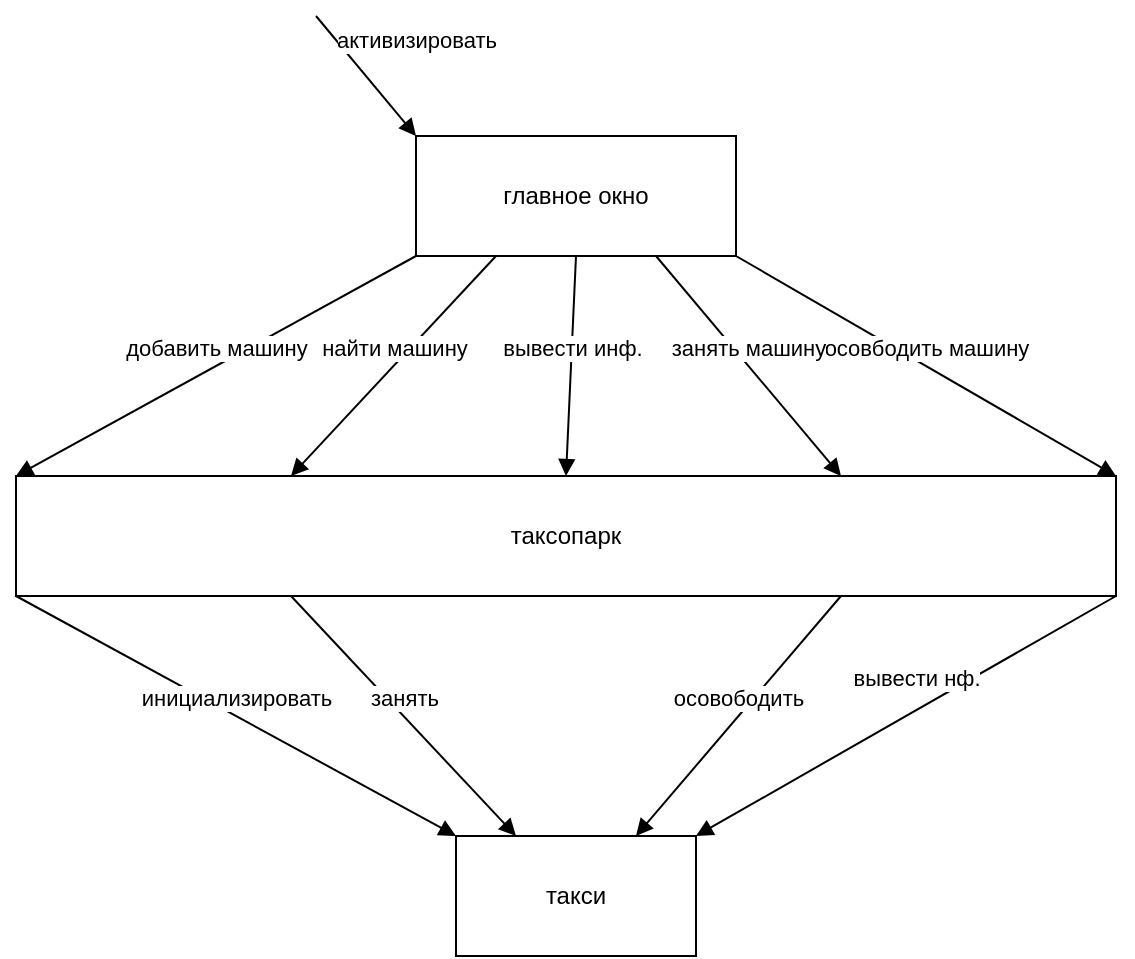 <mxfile version="12.6.5" type="device"><diagram name="Page-1" id="9f46799a-70d6-7492-0946-bef42562c5a5"><mxGraphModel dx="1086" dy="806" grid="1" gridSize="10" guides="1" tooltips="1" connect="1" arrows="1" fold="1" page="1" pageScale="1" pageWidth="1100" pageHeight="850" background="#ffffff" math="0" shadow="0"><root><mxCell id="0"/><mxCell id="1" parent="0"/><mxCell id="ehX7zi6ujdniLM48kCYq-1" value="главное окно" style="rounded=0;whiteSpace=wrap;html=1;" vertex="1" parent="1"><mxGeometry x="470" y="100" width="160" height="60" as="geometry"/></mxCell><mxCell id="ehX7zi6ujdniLM48kCYq-2" value="таксопарк" style="rounded=0;whiteSpace=wrap;html=1;" vertex="1" parent="1"><mxGeometry x="270" y="270" width="550" height="60" as="geometry"/></mxCell><mxCell id="ehX7zi6ujdniLM48kCYq-3" value="такси" style="rounded=0;whiteSpace=wrap;html=1;" vertex="1" parent="1"><mxGeometry x="490" y="450" width="120" height="60" as="geometry"/></mxCell><mxCell id="ehX7zi6ujdniLM48kCYq-4" value="активизировать" style="html=1;verticalAlign=bottom;endArrow=block;entryX=0;entryY=0;entryDx=0;entryDy=0;" edge="1" parent="1" target="ehX7zi6ujdniLM48kCYq-1"><mxGeometry x="0.213" y="26" width="80" relative="1" as="geometry"><mxPoint x="420" y="40" as="sourcePoint"/><mxPoint x="570" y="530" as="targetPoint"/><mxPoint y="1" as="offset"/></mxGeometry></mxCell><mxCell id="ehX7zi6ujdniLM48kCYq-5" value="добавить машину" style="html=1;verticalAlign=bottom;endArrow=block;exitX=0;exitY=1;exitDx=0;exitDy=0;entryX=0;entryY=0;entryDx=0;entryDy=0;" edge="1" parent="1" source="ehX7zi6ujdniLM48kCYq-1" target="ehX7zi6ujdniLM48kCYq-2"><mxGeometry width="80" relative="1" as="geometry"><mxPoint x="410" y="530" as="sourcePoint"/><mxPoint x="490" y="270" as="targetPoint"/></mxGeometry></mxCell><mxCell id="ehX7zi6ujdniLM48kCYq-7" value="вывести инф." style="html=1;verticalAlign=bottom;endArrow=block;exitX=0.5;exitY=1;exitDx=0;exitDy=0;entryX=0.5;entryY=0;entryDx=0;entryDy=0;" edge="1" parent="1" source="ehX7zi6ujdniLM48kCYq-1" target="ehX7zi6ujdniLM48kCYq-2"><mxGeometry width="80" relative="1" as="geometry"><mxPoint x="410" y="530" as="sourcePoint"/><mxPoint x="490" y="530" as="targetPoint"/></mxGeometry></mxCell><mxCell id="ehX7zi6ujdniLM48kCYq-8" value="осовбодить машину" style="html=1;verticalAlign=bottom;endArrow=block;exitX=1;exitY=1;exitDx=0;exitDy=0;entryX=1;entryY=0;entryDx=0;entryDy=0;" edge="1" parent="1" source="ehX7zi6ujdniLM48kCYq-1" target="ehX7zi6ujdniLM48kCYq-2"><mxGeometry width="80" relative="1" as="geometry"><mxPoint x="410" y="530" as="sourcePoint"/><mxPoint x="490" y="530" as="targetPoint"/></mxGeometry></mxCell><mxCell id="ehX7zi6ujdniLM48kCYq-9" value="найти машину" style="html=1;verticalAlign=bottom;endArrow=block;exitX=0.25;exitY=1;exitDx=0;exitDy=0;entryX=0.25;entryY=0;entryDx=0;entryDy=0;" edge="1" parent="1" source="ehX7zi6ujdniLM48kCYq-1" target="ehX7zi6ujdniLM48kCYq-2"><mxGeometry width="80" relative="1" as="geometry"><mxPoint x="240" y="530" as="sourcePoint"/><mxPoint x="320" y="530" as="targetPoint"/></mxGeometry></mxCell><mxCell id="ehX7zi6ujdniLM48kCYq-10" value="занять машину" style="html=1;verticalAlign=bottom;endArrow=block;exitX=0.75;exitY=1;exitDx=0;exitDy=0;entryX=0.75;entryY=0;entryDx=0;entryDy=0;" edge="1" parent="1" source="ehX7zi6ujdniLM48kCYq-1" target="ehX7zi6ujdniLM48kCYq-2"><mxGeometry width="80" relative="1" as="geometry"><mxPoint x="240" y="530" as="sourcePoint"/><mxPoint x="320" y="530" as="targetPoint"/></mxGeometry></mxCell><mxCell id="ehX7zi6ujdniLM48kCYq-12" value="инициализировать" style="html=1;verticalAlign=bottom;endArrow=block;exitX=0;exitY=1;exitDx=0;exitDy=0;entryX=0;entryY=0;entryDx=0;entryDy=0;" edge="1" parent="1" source="ehX7zi6ujdniLM48kCYq-2" target="ehX7zi6ujdniLM48kCYq-3"><mxGeometry width="80" relative="1" as="geometry"><mxPoint x="260" y="530" as="sourcePoint"/><mxPoint x="340" y="530" as="targetPoint"/></mxGeometry></mxCell><mxCell id="ehX7zi6ujdniLM48kCYq-13" value="вывести нф." style="html=1;verticalAlign=bottom;endArrow=block;exitX=1;exitY=1;exitDx=0;exitDy=0;entryX=1;entryY=0;entryDx=0;entryDy=0;" edge="1" parent="1" source="ehX7zi6ujdniLM48kCYq-2" target="ehX7zi6ujdniLM48kCYq-3"><mxGeometry x="-0.077" y="-6" width="80" relative="1" as="geometry"><mxPoint x="260" y="530" as="sourcePoint"/><mxPoint x="340" y="530" as="targetPoint"/><mxPoint as="offset"/></mxGeometry></mxCell><mxCell id="ehX7zi6ujdniLM48kCYq-14" value="занять" style="html=1;verticalAlign=bottom;endArrow=block;exitX=0.25;exitY=1;exitDx=0;exitDy=0;entryX=0.25;entryY=0;entryDx=0;entryDy=0;" edge="1" parent="1" source="ehX7zi6ujdniLM48kCYq-2" target="ehX7zi6ujdniLM48kCYq-3"><mxGeometry width="80" relative="1" as="geometry"><mxPoint x="260" y="530" as="sourcePoint"/><mxPoint x="340" y="530" as="targetPoint"/></mxGeometry></mxCell><mxCell id="ehX7zi6ujdniLM48kCYq-15" value="осовободить" style="html=1;verticalAlign=bottom;endArrow=block;exitX=0.75;exitY=1;exitDx=0;exitDy=0;entryX=0.75;entryY=0;entryDx=0;entryDy=0;" edge="1" parent="1" source="ehX7zi6ujdniLM48kCYq-2" target="ehX7zi6ujdniLM48kCYq-3"><mxGeometry width="80" relative="1" as="geometry"><mxPoint x="260" y="530" as="sourcePoint"/><mxPoint x="340" y="530" as="targetPoint"/></mxGeometry></mxCell></root></mxGraphModel></diagram></mxfile>